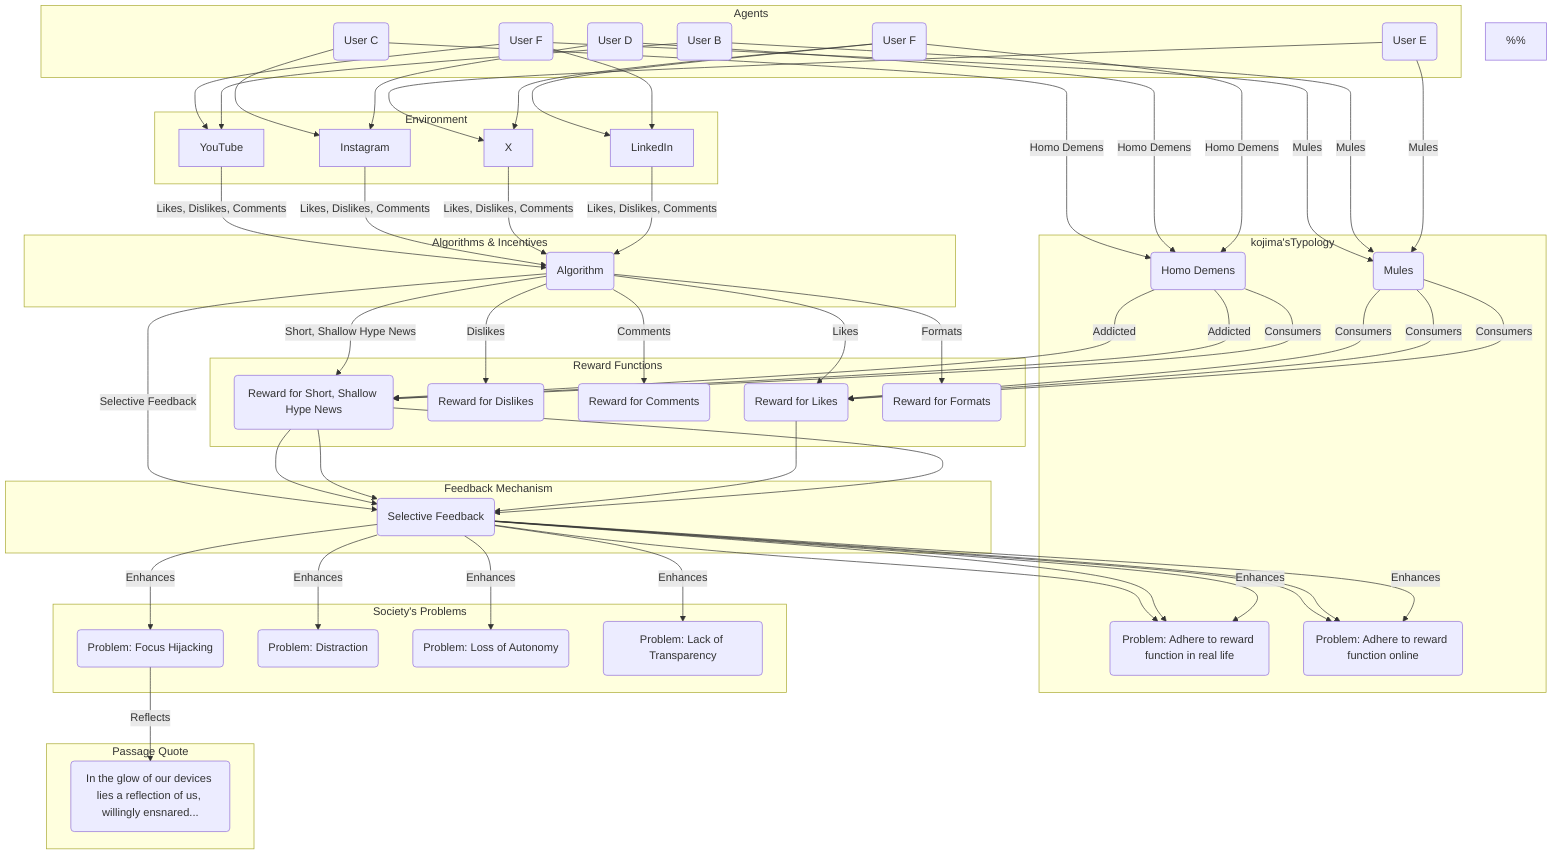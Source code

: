 graph TD
  subgraph Environment
    a[YouTube]
    b[Instagram]
    c[X]
    d[LinkedIn]
  end

  subgraph Agents
    A(User A) --> a
    B(User B) --> a
    C(User C) --> b
    D(User D) --> b
    E(User E) --> c
    F(User F) --> c
    F(User F) --> d
    A(User F) --> d
  end

  subgraph Algorithms & Incentives
    a -->|Likes, Dislikes, Comments| L(Algorithm)
    b -->|Likes, Dislikes, Comments| L(Algorithm)
    c -->|Likes, Dislikes, Comments| L(Algorithm)
    d -->|Likes, Dislikes, Comments| L(Algorithm)
  end

  subgraph Feedback Mechanism
    L -->|Selective Feedback| SF(Selective Feedback)
  end

  subgraph Reward Functions
    L --> |Likes| RL(Reward for Likes)
    L --> |Dislikes| RD(Reward for Dislikes)
    L --> |Comments| RC(Reward for Comments)
    L --> |Short, Shallow Hype News| RN(Reward for Short, Shallow Hype News)
    L --> |Formats| RF(Reward for Formats)
  end

  subgraph kojima'sTypology
    A -->|Mules| M(Mules) --> |Consumers| RL
    B -->|Mules| M(Mules) --> |Consumers| RL
    C -->|Homo Demens| H(Homo Demens) --> |Addicted| RN -->  SF --> P5
    D -->|Homo Demens| H(Homo Demens) --> |Addicted| RN -->  SF --> P5
    E -->|Mules| M(Mules) --> |Consumers| RL --> SF --> P6
    F -->|Homo Demens| H(Homo Demens) --> |Consumers| RN --> SF --> P6
  end

  subgraph Society's Problems
    SF --> |Enhances| P1(Problem: Focus Hijacking)
    SF --> |Enhances| P2(Problem: Distraction)
    SF --> |Enhances| P3(Problem: Loss of Autonomy)
    SF --> |Enhances| P4(Problem: Lack of Transparency)
    SF --> |Enhances| P5(Problem: Adhere to reward function in real life)
    SF --> |Enhances| P6(Problem: Adhere to reward function online)
  end

  subgraph Passage Quote
    P1 -->|Reflects| Q("In the glow of our devices lies a reflection of us, willingly ensnared...")
  end


%%graph TD
%%  subgraph Environment
%%    a[YouTube]
%%    b[Twitter]
%%    c[X]
%%  end
%%
%%  subgraph Agents
%%    A(User A) --> a
%%    B(User B) --> a
%%    C(User C) --> b
%%    D(User D) --> b
%%    E(User E) --> c
%%    F(User F) --> c
%%  end
%%
%%  subgraph Algorithms & Incentives
%%    a -->|Likes, Dislikes, Comments| L(Algorithm)
%%    b -->|Likes, Dislikes, Comments| L(Algorithm)
%%    c -->|Likes, Dislikes, Comments| L(Algorithm)
%%  end
%%
%%  subgraph Feedback Mechanism
%%    L -->|Selective Feedback| SF(Selective Feedback)
%%  end
%%
%%  subgraph Reward Functions
%%    L --> |Likes| RL(Reward for Likes)
%%    L --> |Dislikes| RD(Reward for Dislikes)
%%    L --> |Comments| RC(Reward for Comments)
%%    L --> |Character Restrictions| RC(Reward for Character Restrictions)
%%    L --> |Formats| RF(Reward for Formats)
%%  end
%%
%%  subgraph kojima'sTypology
%%    A -->|Mules| M(Mules)
%%    B -->|Mules| M(Mules)
%%    C -->|Homo Demens| H(Homo Demens)
%%    D -->|Homo Demens| H(Homo Demens)
%%    E -->|Mules| M(Mules)
%%    F -->|Homo Demens| H(Homo Demens)
%%  end
%%
%%  subgraph Society's Problems
%%    SF --> |Enhances| P1(Problem: Focus Hijacking)
%%    SF --> |Enhances| P2(Problem: Distraction)
%%    SF --> |Enhances| P3(Problem: Loss of Autonomy)
%%    SF --> |Enhances| P4(Problem: Lack of Transparency)
%%  end
%%
%%  subgraph Passage Quote
%%    P1 -->|Reflects| Q("In the glow of our devices lies a reflection of us, willingly ensnared...")
%%    P2 -->|Reflects| Q("The endless scroll, a digital Siren's song, beckons us deeper into a sea of distraction.")
%%    P3 -->|Reflects| Q("Our desires and dislikes are no longer solely our own. They are molded...")
%%    P4 -->|Reflects| Q("This is not a transparent system. Its workings are obscured...")
%%  end


%%graph TD
%%  subgraph Environment
%%    a[YouTube]
%%    b[Twitter]
%%    c[X]
%%  end
%%
%%  subgraph Agents
%%    A(User A) --> a
%%    B(User B) --> a
%%    C(User C) --> b
%%    D(User D) --> b
%%    E(User E) --> c
%%    F(User F) --> c
%%  end
%%
%%  subgraph Algorithms & Incentives
%%    a -->|Likes, Dislikes, Comments| L(Algorithm)
%%    b -->|Likes, Dislikes, Comments| L(Algorithm)
%%    c -->|Likes, Dislikes, Comments| L(Algorithm)
%%  end
%%
%%  subgraph Reward Functions
%%    L --> |Likes| RL(Reward for Likes)
%%    L --> |Dislikes| RD(Reward for Dislikes)
%%    L --> |Comments| RC(Reward for Comments)
%%    L --> |Character Restrictions| RC(Reward for Character Restrictions)
%%    L --> |Formats| RF(Reward for Formats)
%%  end
%%
%%  subgraph kojima'sTypology
%%    A -->|Mules| M(Mules)
%%    B -->|Mules| M(Mules)
%%    C -->|Homo Demens| H(Homo Demens)
%%    D -->|Homo Demens| H(Homo Demens)
%%    E -->|Mules| M(Mules)
%%    F -->|Homo Demens| H(Homo Demens)
%%  end



%%sequenceDiagram
%%    participant User1 as User
%%    participant User2 as User
%%    participant Algorithm as Algorithm
%%    participant Environment as Environment
%%
%%    User1 ->> Algorithm: Interacts with the Environment
%%    User2 ->> Algorithm: Interacts with the Environment
%%
%%    Algorithm ->> Environment: Collects Data
%%    Environment -->> Algorithm: Provides Content
%%
%%    Algorithm ->> User1: Suggests Content
%%    Algorithm ->> User2: Suggests Content
%%
%%    User1 ->> Algorithm: Likes, Dislikes, Comments
%%    User2 ->> Algorithm: Likes, Dislikes, Comments
%%
%%    Algorithm ->> Environment: Records User Actions
%%    Environment -->> Algorithm: Updates Content
%%
%%    Algorithm -->> User1: Rewards (Likes, Comments, etc.)
%%    Algorithm -->> User2: Rewards (Likes, Comments, etc.)
%%
%%    User1 ->> Environment: Shares Content
%%    User2 ->> Environment: Shares Content
%%
%%    Environment -->> User1: Exposure to Audience
%%    Environment -->> User2: Exposure to Audience

%%sequenceDiagram
%%    participant User as User
%%    participant YouTube as YouTube
%%    participant Twitter as Twitter
%%    participant X as X
%%    participant Algorithm as Algorithm
%%    participant Incentives as Incentives
%%
%%    User->>YouTube: Uploads Video
%%    User->>Twitter: Posts Tweet
%%    User->>X: Shares Content
%%
%%    YouTube->>Algorithm: Video Recommendation
%%    Twitter->>Algorithm: Tweet Engagement
%%    X->>Algorithm: Content Sharing
%%
%%    Algorithm->>Incentives: Likes, Dislikes, Comments
%%    Incentives-->>User: Feedback & Rewards
%%
%%    User->>Incentives: Capitalizes on Rewards
%%    User->>Algorithm: Adapts Content
%%    Algorithm-->>User: Enhanced Visibility
%%
%%    loop kojima'sTypology
%%        User->>Incentives: Capitalizes on Environment
%%    end